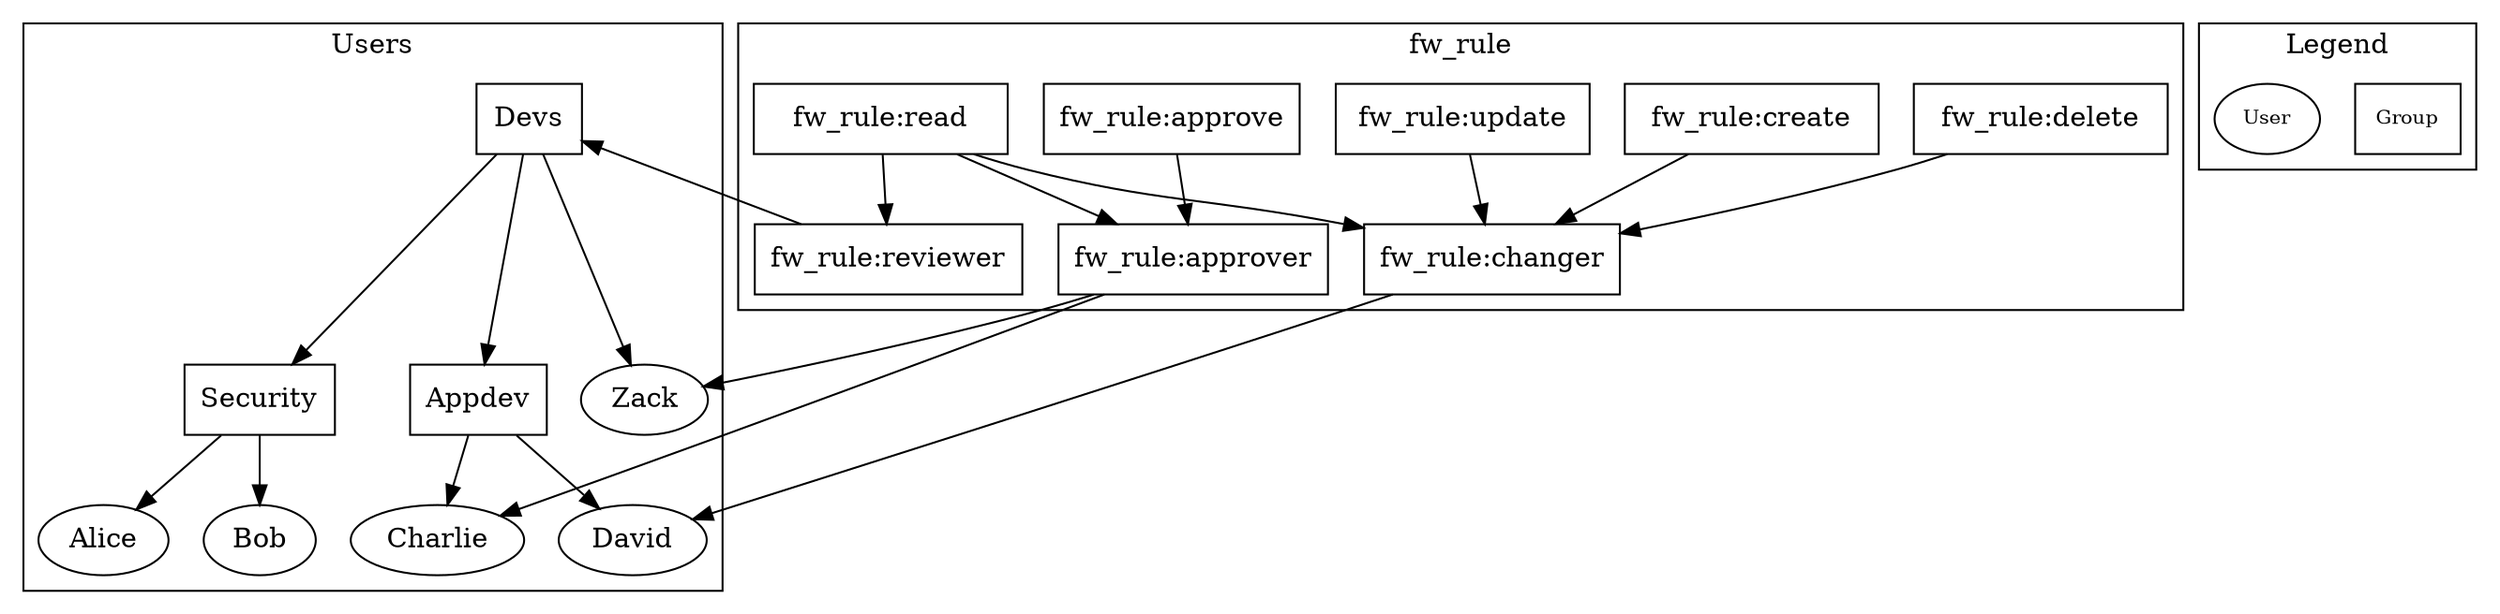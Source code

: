 digraph g {
    newrank=true

    subgraph cluster_0 {
        label="Users"

        devs [label="Devs",shape=rectangle]
        security [label="Security",shape=rectangle]
        appdev [label="Appdev",shape=rectangle]

        user0 [label="Alice"]
        user1 [label="Bob"]
        user2 [label="Charlie"]
        user3 [label="David"]
        user4 [label="Zack"]

        devs -> security
        devs -> appdev
        devs -> user4

        security -> user0
        security -> user1

        appdev -> user2
        appdev -> user3

        {
            rank=same
            user4
            security
            appdev
        }
    }

    subgraph cluster_1 {
        label="fw_rule"

        fwr_approve [label="fw_rule:approve",shape=rectangle,width=1.8]
        fwr_create [label="fw_rule:create",shape=rectangle,width=1.8]
        fwr_read [label="fw_rule:read",shape=rectangle,width=1.8]
        fwr_update [label="fw_rule:update",shape=rectangle,width=1.8]
        fwr_delete [label="fw_rule:delete",shape=rectangle,width=1.8]

        fwr_approver [label="fw_rule:approver",shape=rectangle,width=1.8]
        fwr_changer [label="fw_rule:changer",shape=rectangle,width=1.8]
        fwr_reviewer [label="fw_rule:reviewer",shape=rectangle,width=1.8]

        fwr_approve -> fwr_approver
        fwr_read -> fwr_approver

        fwr_create -> fwr_changer
        fwr_read -> fwr_changer
        fwr_update -> fwr_changer
        fwr_delete -> fwr_changer

        fwr_read -> fwr_reviewer

        fwr_reviewer -> devs
        fwr_approver -> user2
        fwr_approver -> user4

        fwr_changer -> user3
    }

    {
        rank=same
        fwr_approve
        fwr_create
        fwr_read
        fwr_update
        fwr_delete

        devs
    }

    subgraph cluster_key {
        node [fontsize=10]
        label="Legend"
        {
            rank=same
            groups
            users
        }
        groups [label="Group",shape=rectangle]
        users [label="User"]
    }
}
